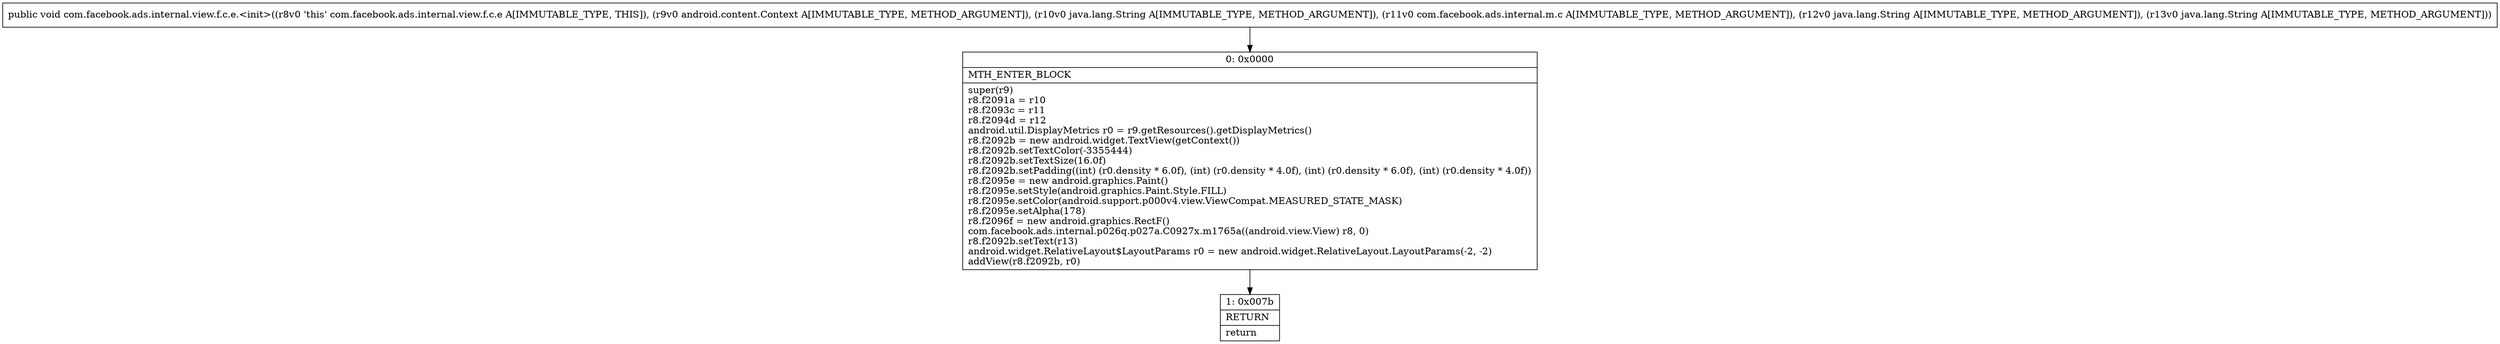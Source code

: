 digraph "CFG forcom.facebook.ads.internal.view.f.c.e.\<init\>(Landroid\/content\/Context;Ljava\/lang\/String;Lcom\/facebook\/ads\/internal\/m\/c;Ljava\/lang\/String;Ljava\/lang\/String;)V" {
Node_0 [shape=record,label="{0\:\ 0x0000|MTH_ENTER_BLOCK\l|super(r9)\lr8.f2091a = r10\lr8.f2093c = r11\lr8.f2094d = r12\landroid.util.DisplayMetrics r0 = r9.getResources().getDisplayMetrics()\lr8.f2092b = new android.widget.TextView(getContext())\lr8.f2092b.setTextColor(\-3355444)\lr8.f2092b.setTextSize(16.0f)\lr8.f2092b.setPadding((int) (r0.density * 6.0f), (int) (r0.density * 4.0f), (int) (r0.density * 6.0f), (int) (r0.density * 4.0f))\lr8.f2095e = new android.graphics.Paint()\lr8.f2095e.setStyle(android.graphics.Paint.Style.FILL)\lr8.f2095e.setColor(android.support.p000v4.view.ViewCompat.MEASURED_STATE_MASK)\lr8.f2095e.setAlpha(178)\lr8.f2096f = new android.graphics.RectF()\lcom.facebook.ads.internal.p026q.p027a.C0927x.m1765a((android.view.View) r8, 0)\lr8.f2092b.setText(r13)\landroid.widget.RelativeLayout$LayoutParams r0 = new android.widget.RelativeLayout.LayoutParams(\-2, \-2)\laddView(r8.f2092b, r0)\l}"];
Node_1 [shape=record,label="{1\:\ 0x007b|RETURN\l|return\l}"];
MethodNode[shape=record,label="{public void com.facebook.ads.internal.view.f.c.e.\<init\>((r8v0 'this' com.facebook.ads.internal.view.f.c.e A[IMMUTABLE_TYPE, THIS]), (r9v0 android.content.Context A[IMMUTABLE_TYPE, METHOD_ARGUMENT]), (r10v0 java.lang.String A[IMMUTABLE_TYPE, METHOD_ARGUMENT]), (r11v0 com.facebook.ads.internal.m.c A[IMMUTABLE_TYPE, METHOD_ARGUMENT]), (r12v0 java.lang.String A[IMMUTABLE_TYPE, METHOD_ARGUMENT]), (r13v0 java.lang.String A[IMMUTABLE_TYPE, METHOD_ARGUMENT])) }"];
MethodNode -> Node_0;
Node_0 -> Node_1;
}


